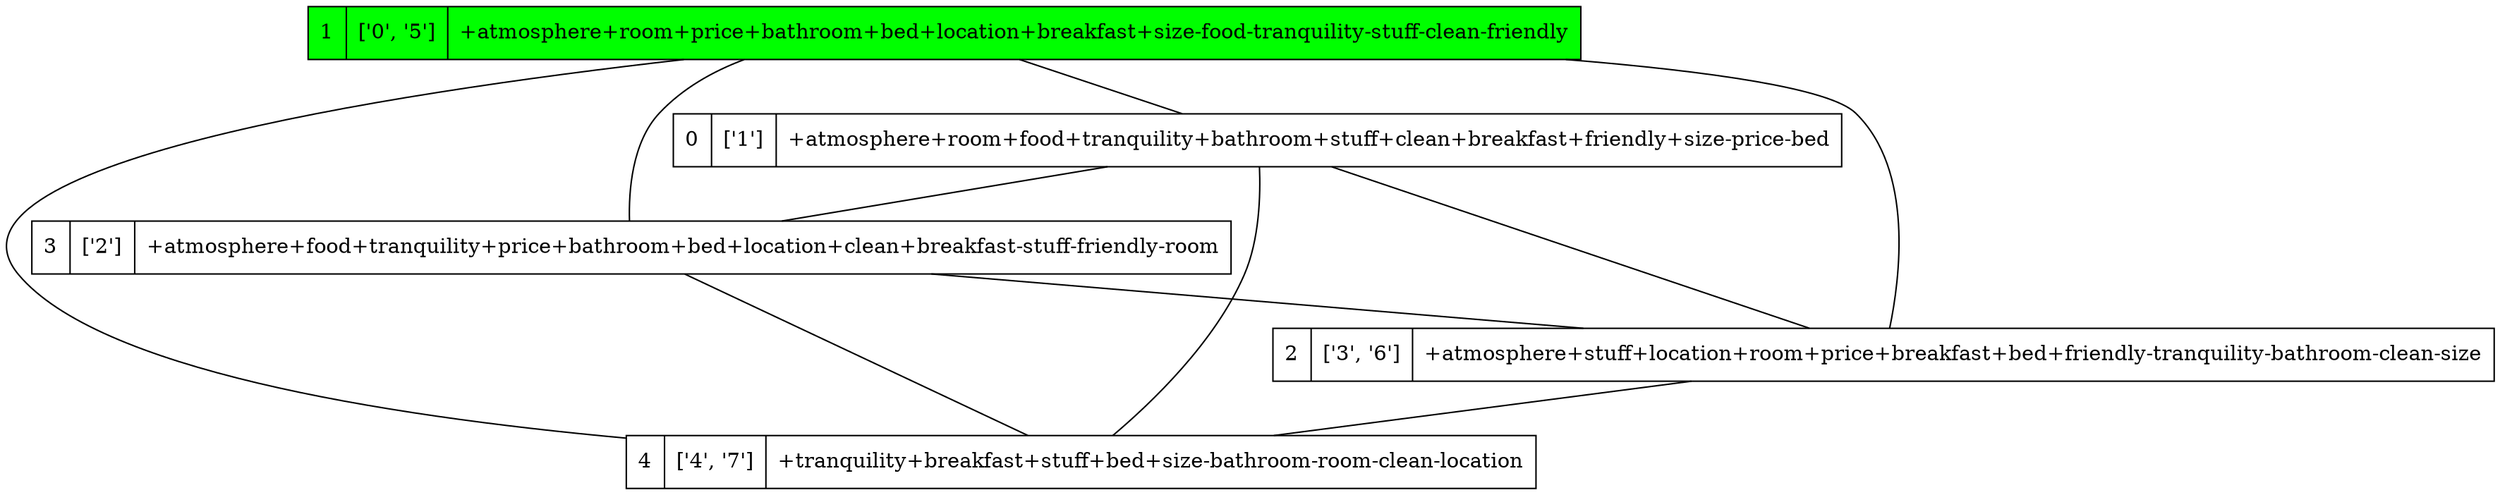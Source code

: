 strict digraph G {
1 [shape=record, label="1 | ['0', '5'] | +atmosphere+room+price+bathroom+bed+location+breakfast+size-food-tranquility-stuff-clean-friendly", style=filled, fillcolor=green];
0 [shape=record, label="0 | ['1'] | +atmosphere+room+food+tranquility+bathroom+stuff+clean+breakfast+friendly+size-price-bed"];
3 [shape=record, label="3 | ['2'] | +atmosphere+food+tranquility+price+bathroom+bed+location+clean+breakfast-stuff-friendly-room"];
2 [shape=record, label="2 | ['3', '6'] | +atmosphere+stuff+location+room+price+breakfast+bed+friendly-tranquility-bathroom-clean-size"];
4 [shape=record, label="4 | ['4', '7'] | +tranquility+breakfast+stuff+bed+size-bathroom-room-clean-location"];
1 -> 0  [dir=none];
1 -> 3  [dir=none];
1 -> 2  [dir=none];
1 -> 4  [dir=none];
0 -> 3  [dir=none];
0 -> 2  [dir=none];
0 -> 4  [dir=none];
3 -> 2  [dir=none];
3 -> 4  [dir=none];
2 -> 4  [dir=none];
}
